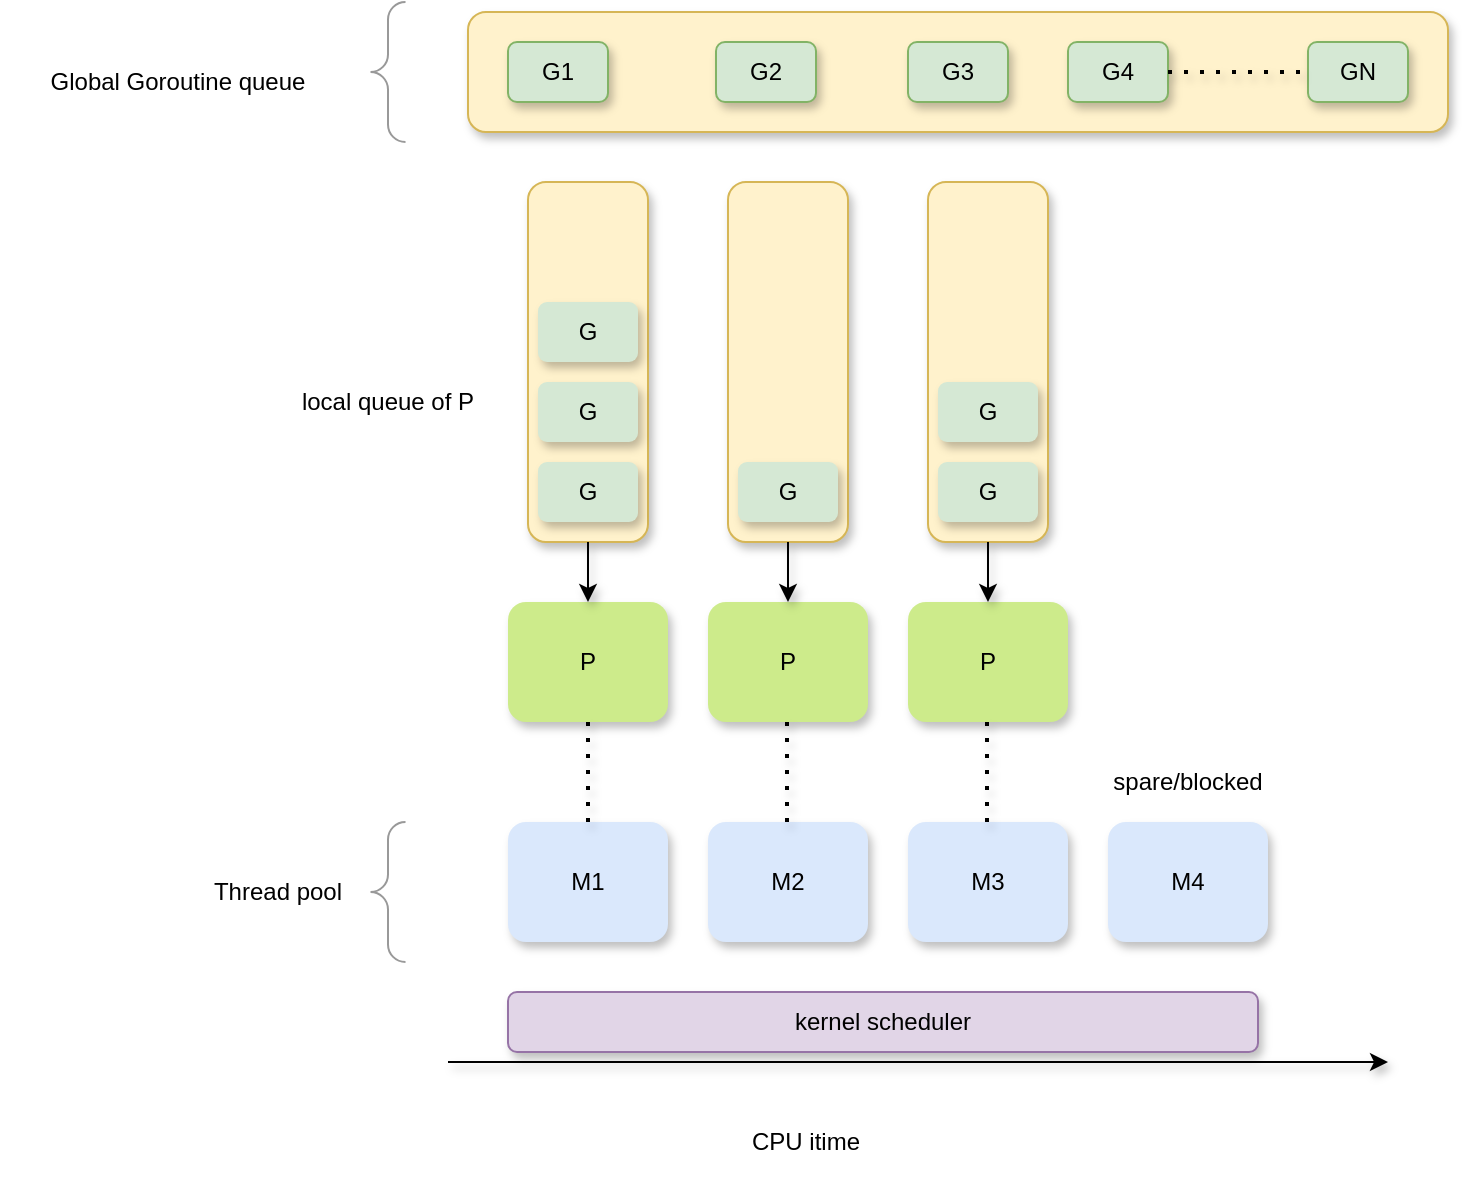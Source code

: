 <mxfile version="13.9.9" type="device"><diagram id="vu8ubBJnPLArXPfQAOFZ" name="第 1 页"><mxGraphModel dx="1106" dy="792" grid="1" gridSize="10" guides="1" tooltips="1" connect="1" arrows="1" fold="1" page="1" pageScale="1" pageWidth="827" pageHeight="1169" math="0" shadow="0"><root><mxCell id="0"/><mxCell id="1" parent="0" visible="0"/><mxCell id="tJWnkJdgh425MJYJIt9t-2" value="" style="endArrow=none;dashed=1;html=1;dashPattern=1 3;strokeWidth=2;shadow=1;" edge="1" parent="1"><mxGeometry width="50" height="50" relative="1" as="geometry"><mxPoint x="280" y="440" as="sourcePoint"/><mxPoint x="280" y="160" as="targetPoint"/></mxGeometry></mxCell><mxCell id="tJWnkJdgh425MJYJIt9t-3" value="" style="endArrow=none;dashed=1;html=1;dashPattern=1 3;strokeWidth=2;shadow=1;" edge="1" parent="1"><mxGeometry width="50" height="50" relative="1" as="geometry"><mxPoint x="360" y="440" as="sourcePoint"/><mxPoint x="360" y="160" as="targetPoint"/></mxGeometry></mxCell><mxCell id="tJWnkJdgh425MJYJIt9t-4" value="" style="endArrow=none;dashed=1;html=1;dashPattern=1 3;strokeWidth=2;shadow=1;" edge="1" parent="1"><mxGeometry width="50" height="50" relative="1" as="geometry"><mxPoint x="440" y="440" as="sourcePoint"/><mxPoint x="440" y="160" as="targetPoint"/></mxGeometry></mxCell><mxCell id="tJWnkJdgh425MJYJIt9t-5" value="" style="endArrow=none;dashed=1;html=1;dashPattern=1 3;strokeWidth=2;shadow=1;" edge="1" parent="1"><mxGeometry width="50" height="50" relative="1" as="geometry"><mxPoint x="520" y="440" as="sourcePoint"/><mxPoint x="520" y="160" as="targetPoint"/></mxGeometry></mxCell><mxCell id="tJWnkJdgh425MJYJIt9t-6" value="" style="endArrow=classic;html=1;shadow=1;" edge="1" parent="1"><mxGeometry width="50" height="50" relative="1" as="geometry"><mxPoint x="150" y="480" as="sourcePoint"/><mxPoint x="590" y="480" as="targetPoint"/></mxGeometry></mxCell><mxCell id="tJWnkJdgh425MJYJIt9t-7" value="T1" style="text;html=1;strokeColor=none;fillColor=none;align=center;verticalAlign=middle;whiteSpace=wrap;rounded=0;shadow=1;" vertex="1" parent="1"><mxGeometry x="210" y="190" width="40" height="20" as="geometry"/></mxCell><mxCell id="tJWnkJdgh425MJYJIt9t-8" value="T2" style="text;html=1;strokeColor=none;fillColor=none;align=center;verticalAlign=middle;whiteSpace=wrap;rounded=0;shadow=1;" vertex="1" parent="1"><mxGeometry x="290" y="230" width="40" height="20" as="geometry"/></mxCell><mxCell id="tJWnkJdgh425MJYJIt9t-9" value="T1" style="text;html=1;strokeColor=none;fillColor=none;align=center;verticalAlign=middle;whiteSpace=wrap;rounded=0;shadow=1;" vertex="1" parent="1"><mxGeometry x="374" y="190" width="40" height="20" as="geometry"/></mxCell><mxCell id="tJWnkJdgh425MJYJIt9t-11" value="T3" style="text;html=1;strokeColor=none;fillColor=none;align=center;verticalAlign=middle;whiteSpace=wrap;rounded=0;shadow=1;" vertex="1" parent="1"><mxGeometry x="460" y="280" width="40" height="20" as="geometry"/></mxCell><mxCell id="tJWnkJdgh425MJYJIt9t-12" value="T4" style="text;html=1;strokeColor=none;fillColor=none;align=center;verticalAlign=middle;whiteSpace=wrap;rounded=0;shadow=1;" vertex="1" parent="1"><mxGeometry x="540" y="330" width="40" height="20" as="geometry"/></mxCell><mxCell id="tJWnkJdgh425MJYJIt9t-13" value="CPU time" style="text;html=1;strokeColor=none;fillColor=none;align=center;verticalAlign=middle;whiteSpace=wrap;rounded=0;shadow=1;" vertex="1" parent="1"><mxGeometry x="340" y="500" width="90" height="20" as="geometry"/></mxCell><mxCell id="tJWnkJdgh425MJYJIt9t-14" value="未命名图层" parent="0" visible="0"/><mxCell id="tJWnkJdgh425MJYJIt9t-15" value="" style="endArrow=classic;html=1;shadow=1;" edge="1" parent="tJWnkJdgh425MJYJIt9t-14"><mxGeometry width="50" height="50" relative="1" as="geometry"><mxPoint x="200" y="600" as="sourcePoint"/><mxPoint x="670" y="600" as="targetPoint"/></mxGeometry></mxCell><mxCell id="tJWnkJdgh425MJYJIt9t-16" value="CPU itime" style="text;html=1;strokeColor=none;fillColor=none;align=center;verticalAlign=middle;whiteSpace=wrap;rounded=0;shadow=1;" vertex="1" parent="tJWnkJdgh425MJYJIt9t-14"><mxGeometry x="344" y="630" width="70" height="20" as="geometry"/></mxCell><mxCell id="tJWnkJdgh425MJYJIt9t-18" value="M1" style="rounded=1;whiteSpace=wrap;html=1;shadow=1;fillColor=#dae8fc;strokeColor=none;" vertex="1" parent="tJWnkJdgh425MJYJIt9t-14"><mxGeometry x="230" y="480" width="80" height="60" as="geometry"/></mxCell><mxCell id="tJWnkJdgh425MJYJIt9t-19" value="M2" style="rounded=1;whiteSpace=wrap;html=1;shadow=1;fillColor=#dae8fc;strokeColor=none;" vertex="1" parent="tJWnkJdgh425MJYJIt9t-14"><mxGeometry x="330" y="480" width="80" height="60" as="geometry"/></mxCell><mxCell id="tJWnkJdgh425MJYJIt9t-20" value="M3" style="rounded=1;whiteSpace=wrap;html=1;shadow=1;strokeColor=#6c8ebf;fillColor=#dae8fc;" vertex="1" parent="tJWnkJdgh425MJYJIt9t-14"><mxGeometry x="430" y="480" width="80" height="60" as="geometry"/></mxCell><mxCell id="tJWnkJdgh425MJYJIt9t-21" value="M4" style="rounded=1;whiteSpace=wrap;html=1;shadow=1;fillColor=#dae8fc;strokeColor=none;" vertex="1" parent="tJWnkJdgh425MJYJIt9t-14"><mxGeometry x="530" y="480" width="80" height="60" as="geometry"/></mxCell><mxCell id="tJWnkJdgh425MJYJIt9t-22" value="" style="labelPosition=right;align=left;strokeWidth=1;shape=mxgraph.mockup.markup.curlyBrace;html=1;shadow=0;dashed=0;strokeColor=#999999;direction=north;" vertex="1" parent="tJWnkJdgh425MJYJIt9t-14"><mxGeometry x="160" y="480" width="20" height="70" as="geometry"/></mxCell><mxCell id="tJWnkJdgh425MJYJIt9t-24" value="Thread pool" style="text;html=1;strokeColor=none;fillColor=none;align=center;verticalAlign=middle;whiteSpace=wrap;rounded=0;shadow=1;" vertex="1" parent="tJWnkJdgh425MJYJIt9t-14"><mxGeometry x="80" y="505" width="70" height="20" as="geometry"/></mxCell><mxCell id="tJWnkJdgh425MJYJIt9t-25" value="G1" style="rounded=1;whiteSpace=wrap;html=1;shadow=1;strokeColor=#82b366;fillColor=#d5e8d4;" vertex="1" parent="tJWnkJdgh425MJYJIt9t-14"><mxGeometry x="230" y="340" width="50" height="30" as="geometry"/></mxCell><mxCell id="tJWnkJdgh425MJYJIt9t-26" value="G2" style="rounded=1;whiteSpace=wrap;html=1;shadow=1;fillColor=#d5e8d4;strokeColor=#82b366;" vertex="1" parent="tJWnkJdgh425MJYJIt9t-14"><mxGeometry x="334" y="340" width="50" height="30" as="geometry"/></mxCell><mxCell id="tJWnkJdgh425MJYJIt9t-27" value="G3" style="rounded=1;whiteSpace=wrap;html=1;shadow=1;fillColor=#d5e8d4;strokeColor=#82b366;" vertex="1" parent="tJWnkJdgh425MJYJIt9t-14"><mxGeometry x="430" y="340" width="50" height="30" as="geometry"/></mxCell><mxCell id="tJWnkJdgh425MJYJIt9t-28" value="G4" style="rounded=1;whiteSpace=wrap;html=1;shadow=1;fillColor=#d5e8d4;strokeColor=#82b366;" vertex="1" parent="tJWnkJdgh425MJYJIt9t-14"><mxGeometry x="510" y="340" width="50" height="30" as="geometry"/></mxCell><mxCell id="tJWnkJdgh425MJYJIt9t-29" value="GN" style="rounded=1;whiteSpace=wrap;html=1;shadow=1;fillColor=#d5e8d4;strokeColor=#82b366;" vertex="1" parent="tJWnkJdgh425MJYJIt9t-14"><mxGeometry x="630" y="340" width="50" height="30" as="geometry"/></mxCell><mxCell id="tJWnkJdgh425MJYJIt9t-30" value="" style="endArrow=none;dashed=1;html=1;shadow=1;" edge="1" parent="tJWnkJdgh425MJYJIt9t-14"><mxGeometry width="50" height="50" relative="1" as="geometry"><mxPoint x="270" y="470" as="sourcePoint"/><mxPoint x="260" y="380" as="targetPoint"/></mxGeometry></mxCell><mxCell id="tJWnkJdgh425MJYJIt9t-31" value="" style="endArrow=none;dashed=1;html=1;shadow=1;" edge="1" parent="tJWnkJdgh425MJYJIt9t-14"><mxGeometry width="50" height="50" relative="1" as="geometry"><mxPoint x="364" y="470" as="sourcePoint"/><mxPoint x="354" y="380" as="targetPoint"/></mxGeometry></mxCell><mxCell id="tJWnkJdgh425MJYJIt9t-32" value="" style="endArrow=none;dashed=1;html=1;shadow=1;" edge="1" parent="tJWnkJdgh425MJYJIt9t-14"><mxGeometry width="50" height="50" relative="1" as="geometry"><mxPoint x="460" y="470" as="sourcePoint"/><mxPoint x="450" y="380" as="targetPoint"/></mxGeometry></mxCell><mxCell id="tJWnkJdgh425MJYJIt9t-33" value="" style="endArrow=none;dashed=1;html=1;shadow=1;" edge="1" parent="tJWnkJdgh425MJYJIt9t-14"><mxGeometry width="50" height="50" relative="1" as="geometry"><mxPoint x="390" y="470" as="sourcePoint"/><mxPoint x="520" y="380" as="targetPoint"/></mxGeometry></mxCell><mxCell id="tJWnkJdgh425MJYJIt9t-34" value="" style="endArrow=none;dashed=1;html=1;shadow=1;" edge="1" parent="tJWnkJdgh425MJYJIt9t-14"><mxGeometry width="50" height="50" relative="1" as="geometry"><mxPoint x="580" y="470" as="sourcePoint"/><mxPoint x="640" y="380" as="targetPoint"/></mxGeometry></mxCell><mxCell id="tJWnkJdgh425MJYJIt9t-35" value="" style="endArrow=none;dashed=1;html=1;dashPattern=1 3;strokeWidth=2;shadow=1;entryX=0;entryY=0.5;entryDx=0;entryDy=0;exitX=1;exitY=0.5;exitDx=0;exitDy=0;" edge="1" parent="tJWnkJdgh425MJYJIt9t-14" source="tJWnkJdgh425MJYJIt9t-28" target="tJWnkJdgh425MJYJIt9t-29"><mxGeometry width="50" height="50" relative="1" as="geometry"><mxPoint x="570" y="390" as="sourcePoint"/><mxPoint x="620" y="340" as="targetPoint"/></mxGeometry></mxCell><mxCell id="tJWnkJdgh425MJYJIt9t-36" value="kernel scheduler" style="rounded=1;whiteSpace=wrap;html=1;shadow=1;fillColor=#e1d5e7;strokeColor=#9673a6;" vertex="1" parent="tJWnkJdgh425MJYJIt9t-14"><mxGeometry x="235" y="560" width="375" height="30" as="geometry"/></mxCell><mxCell id="tJWnkJdgh425MJYJIt9t-37" value="" style="labelPosition=right;align=left;strokeWidth=1;shape=mxgraph.mockup.markup.curlyBrace;html=1;shadow=0;dashed=0;strokeColor=#999999;direction=north;" vertex="1" parent="tJWnkJdgh425MJYJIt9t-14"><mxGeometry x="160" y="320" width="20" height="70" as="geometry"/></mxCell><mxCell id="tJWnkJdgh425MJYJIt9t-38" value="Goroutine" style="text;html=1;strokeColor=none;fillColor=none;align=center;verticalAlign=middle;whiteSpace=wrap;rounded=0;shadow=1;" vertex="1" parent="tJWnkJdgh425MJYJIt9t-14"><mxGeometry x="80" y="350" width="70" height="20" as="geometry"/></mxCell><mxCell id="tJWnkJdgh425MJYJIt9t-39" value="未命名图层" parent="0" visible="0"/><mxCell id="tJWnkJdgh425MJYJIt9t-62" value="" style="rounded=1;whiteSpace=wrap;html=1;shadow=1;fillColor=#fff2cc;strokeColor=#d6b656;" vertex="1" parent="tJWnkJdgh425MJYJIt9t-39"><mxGeometry x="220" y="335" width="490" height="60" as="geometry"/></mxCell><mxCell id="tJWnkJdgh425MJYJIt9t-40" value="" style="endArrow=classic;html=1;shadow=1;" edge="1" parent="tJWnkJdgh425MJYJIt9t-39"><mxGeometry width="50" height="50" relative="1" as="geometry"><mxPoint x="210" y="610" as="sourcePoint"/><mxPoint x="680" y="610" as="targetPoint"/></mxGeometry></mxCell><mxCell id="tJWnkJdgh425MJYJIt9t-41" value="CPU itime" style="text;html=1;strokeColor=none;fillColor=none;align=center;verticalAlign=middle;whiteSpace=wrap;rounded=0;shadow=1;" vertex="1" parent="tJWnkJdgh425MJYJIt9t-39"><mxGeometry x="354" y="640" width="70" height="20" as="geometry"/></mxCell><mxCell id="tJWnkJdgh425MJYJIt9t-42" value="M1" style="rounded=1;whiteSpace=wrap;html=1;shadow=1;fillColor=#dae8fc;strokeColor=none;" vertex="1" parent="tJWnkJdgh425MJYJIt9t-39"><mxGeometry x="240" y="490" width="80" height="60" as="geometry"/></mxCell><mxCell id="tJWnkJdgh425MJYJIt9t-43" value="M2" style="rounded=1;whiteSpace=wrap;html=1;shadow=1;fillColor=#dae8fc;strokeColor=none;" vertex="1" parent="tJWnkJdgh425MJYJIt9t-39"><mxGeometry x="340" y="490" width="80" height="60" as="geometry"/></mxCell><mxCell id="tJWnkJdgh425MJYJIt9t-44" value="M3" style="rounded=1;whiteSpace=wrap;html=1;shadow=1;strokeColor=#6c8ebf;fillColor=#dae8fc;" vertex="1" parent="tJWnkJdgh425MJYJIt9t-39"><mxGeometry x="440" y="490" width="80" height="60" as="geometry"/></mxCell><mxCell id="tJWnkJdgh425MJYJIt9t-45" value="M4" style="rounded=1;whiteSpace=wrap;html=1;shadow=1;fillColor=#dae8fc;strokeColor=none;" vertex="1" parent="tJWnkJdgh425MJYJIt9t-39"><mxGeometry x="540" y="490" width="80" height="60" as="geometry"/></mxCell><mxCell id="tJWnkJdgh425MJYJIt9t-46" value="" style="labelPosition=right;align=left;strokeWidth=1;shape=mxgraph.mockup.markup.curlyBrace;html=1;shadow=0;dashed=0;strokeColor=#999999;direction=north;" vertex="1" parent="tJWnkJdgh425MJYJIt9t-39"><mxGeometry x="170" y="490" width="20" height="70" as="geometry"/></mxCell><mxCell id="tJWnkJdgh425MJYJIt9t-47" value="Thread pool" style="text;html=1;strokeColor=none;fillColor=none;align=center;verticalAlign=middle;whiteSpace=wrap;rounded=0;shadow=1;" vertex="1" parent="tJWnkJdgh425MJYJIt9t-39"><mxGeometry x="90" y="515" width="70" height="20" as="geometry"/></mxCell><mxCell id="tJWnkJdgh425MJYJIt9t-48" value="G1" style="rounded=1;whiteSpace=wrap;html=1;shadow=1;strokeColor=#82b366;fillColor=#d5e8d4;" vertex="1" parent="tJWnkJdgh425MJYJIt9t-39"><mxGeometry x="240" y="350" width="50" height="30" as="geometry"/></mxCell><mxCell id="tJWnkJdgh425MJYJIt9t-49" value="G2" style="rounded=1;whiteSpace=wrap;html=1;shadow=1;fillColor=#d5e8d4;strokeColor=#82b366;" vertex="1" parent="tJWnkJdgh425MJYJIt9t-39"><mxGeometry x="344" y="350" width="50" height="30" as="geometry"/></mxCell><mxCell id="tJWnkJdgh425MJYJIt9t-50" value="G3" style="rounded=1;whiteSpace=wrap;html=1;shadow=1;fillColor=#d5e8d4;strokeColor=#82b366;" vertex="1" parent="tJWnkJdgh425MJYJIt9t-39"><mxGeometry x="440" y="350" width="50" height="30" as="geometry"/></mxCell><mxCell id="tJWnkJdgh425MJYJIt9t-51" value="G4" style="rounded=1;whiteSpace=wrap;html=1;shadow=1;fillColor=#d5e8d4;strokeColor=#82b366;" vertex="1" parent="tJWnkJdgh425MJYJIt9t-39"><mxGeometry x="520" y="350" width="50" height="30" as="geometry"/></mxCell><mxCell id="tJWnkJdgh425MJYJIt9t-52" value="GN" style="rounded=1;whiteSpace=wrap;html=1;shadow=1;fillColor=#d5e8d4;strokeColor=#82b366;" vertex="1" parent="tJWnkJdgh425MJYJIt9t-39"><mxGeometry x="640" y="350" width="50" height="30" as="geometry"/></mxCell><mxCell id="tJWnkJdgh425MJYJIt9t-53" value="" style="endArrow=none;dashed=1;html=1;shadow=1;" edge="1" parent="tJWnkJdgh425MJYJIt9t-39"><mxGeometry width="50" height="50" relative="1" as="geometry"><mxPoint x="280" y="480" as="sourcePoint"/><mxPoint x="270" y="390" as="targetPoint"/></mxGeometry></mxCell><mxCell id="tJWnkJdgh425MJYJIt9t-54" value="" style="endArrow=none;dashed=1;html=1;shadow=1;" edge="1" parent="tJWnkJdgh425MJYJIt9t-39"><mxGeometry width="50" height="50" relative="1" as="geometry"><mxPoint x="374" y="480" as="sourcePoint"/><mxPoint x="364" y="390" as="targetPoint"/></mxGeometry></mxCell><mxCell id="tJWnkJdgh425MJYJIt9t-55" value="" style="endArrow=none;dashed=1;html=1;shadow=1;" edge="1" parent="tJWnkJdgh425MJYJIt9t-39"><mxGeometry width="50" height="50" relative="1" as="geometry"><mxPoint x="470" y="480" as="sourcePoint"/><mxPoint x="460" y="390" as="targetPoint"/></mxGeometry></mxCell><mxCell id="tJWnkJdgh425MJYJIt9t-56" value="" style="endArrow=none;dashed=1;html=1;shadow=1;" edge="1" parent="tJWnkJdgh425MJYJIt9t-39"><mxGeometry width="50" height="50" relative="1" as="geometry"><mxPoint x="400" y="480" as="sourcePoint"/><mxPoint x="530" y="390" as="targetPoint"/></mxGeometry></mxCell><mxCell id="tJWnkJdgh425MJYJIt9t-57" value="" style="endArrow=none;dashed=1;html=1;shadow=1;" edge="1" parent="tJWnkJdgh425MJYJIt9t-39"><mxGeometry width="50" height="50" relative="1" as="geometry"><mxPoint x="590" y="480" as="sourcePoint"/><mxPoint x="650" y="390" as="targetPoint"/></mxGeometry></mxCell><mxCell id="tJWnkJdgh425MJYJIt9t-58" value="" style="endArrow=none;dashed=1;html=1;dashPattern=1 3;strokeWidth=2;shadow=1;entryX=0;entryY=0.5;entryDx=0;entryDy=0;exitX=1;exitY=0.5;exitDx=0;exitDy=0;" edge="1" parent="tJWnkJdgh425MJYJIt9t-39" source="tJWnkJdgh425MJYJIt9t-51" target="tJWnkJdgh425MJYJIt9t-52"><mxGeometry width="50" height="50" relative="1" as="geometry"><mxPoint x="580" y="400" as="sourcePoint"/><mxPoint x="630" y="350" as="targetPoint"/></mxGeometry></mxCell><mxCell id="tJWnkJdgh425MJYJIt9t-59" value="kernel scheduler" style="rounded=1;whiteSpace=wrap;html=1;shadow=1;fillColor=#e1d5e7;strokeColor=#9673a6;" vertex="1" parent="tJWnkJdgh425MJYJIt9t-39"><mxGeometry x="245" y="570" width="375" height="30" as="geometry"/></mxCell><mxCell id="tJWnkJdgh425MJYJIt9t-60" value="" style="labelPosition=right;align=left;strokeWidth=1;shape=mxgraph.mockup.markup.curlyBrace;html=1;shadow=0;dashed=0;strokeColor=#999999;direction=north;" vertex="1" parent="tJWnkJdgh425MJYJIt9t-39"><mxGeometry x="170" y="330" width="20" height="70" as="geometry"/></mxCell><mxCell id="tJWnkJdgh425MJYJIt9t-61" value="Goroutine queue" style="text;html=1;strokeColor=none;fillColor=none;align=center;verticalAlign=middle;whiteSpace=wrap;rounded=0;shadow=1;" vertex="1" parent="tJWnkJdgh425MJYJIt9t-39"><mxGeometry x="30" y="360" width="130" height="20" as="geometry"/></mxCell><mxCell id="tJWnkJdgh425MJYJIt9t-63" value="未命名图层" parent="0"/><mxCell id="tJWnkJdgh425MJYJIt9t-64" value="" style="rounded=1;whiteSpace=wrap;html=1;shadow=1;fillColor=#fff2cc;strokeColor=#d6b656;" vertex="1" parent="tJWnkJdgh425MJYJIt9t-63"><mxGeometry x="230" y="95" width="490" height="60" as="geometry"/></mxCell><mxCell id="tJWnkJdgh425MJYJIt9t-65" value="" style="endArrow=classic;html=1;shadow=1;" edge="1" parent="tJWnkJdgh425MJYJIt9t-63"><mxGeometry width="50" height="50" relative="1" as="geometry"><mxPoint x="220" y="620" as="sourcePoint"/><mxPoint x="690" y="620" as="targetPoint"/></mxGeometry></mxCell><mxCell id="tJWnkJdgh425MJYJIt9t-66" value="CPU itime" style="text;html=1;strokeColor=none;fillColor=none;align=center;verticalAlign=middle;whiteSpace=wrap;rounded=0;shadow=1;" vertex="1" parent="tJWnkJdgh425MJYJIt9t-63"><mxGeometry x="364" y="650" width="70" height="20" as="geometry"/></mxCell><mxCell id="tJWnkJdgh425MJYJIt9t-67" value="M1" style="rounded=1;whiteSpace=wrap;html=1;shadow=1;fillColor=#dae8fc;strokeColor=none;" vertex="1" parent="tJWnkJdgh425MJYJIt9t-63"><mxGeometry x="250" y="500" width="80" height="60" as="geometry"/></mxCell><mxCell id="tJWnkJdgh425MJYJIt9t-68" value="M2" style="rounded=1;whiteSpace=wrap;html=1;shadow=1;fillColor=#dae8fc;strokeColor=none;" vertex="1" parent="tJWnkJdgh425MJYJIt9t-63"><mxGeometry x="350" y="500" width="80" height="60" as="geometry"/></mxCell><mxCell id="tJWnkJdgh425MJYJIt9t-69" value="M3" style="rounded=1;whiteSpace=wrap;html=1;shadow=1;fillColor=#dae8fc;strokeColor=none;" vertex="1" parent="tJWnkJdgh425MJYJIt9t-63"><mxGeometry x="450" y="500" width="80" height="60" as="geometry"/></mxCell><mxCell id="tJWnkJdgh425MJYJIt9t-70" value="M4" style="rounded=1;whiteSpace=wrap;html=1;shadow=1;fillColor=#dae8fc;strokeColor=none;" vertex="1" parent="tJWnkJdgh425MJYJIt9t-63"><mxGeometry x="550" y="500" width="80" height="60" as="geometry"/></mxCell><mxCell id="tJWnkJdgh425MJYJIt9t-71" value="" style="labelPosition=right;align=left;strokeWidth=1;shape=mxgraph.mockup.markup.curlyBrace;html=1;shadow=0;dashed=0;strokeColor=#999999;direction=north;" vertex="1" parent="tJWnkJdgh425MJYJIt9t-63"><mxGeometry x="180" y="500" width="20" height="70" as="geometry"/></mxCell><mxCell id="tJWnkJdgh425MJYJIt9t-72" value="Thread pool" style="text;html=1;strokeColor=none;fillColor=none;align=center;verticalAlign=middle;whiteSpace=wrap;rounded=0;shadow=1;" vertex="1" parent="tJWnkJdgh425MJYJIt9t-63"><mxGeometry x="100" y="525" width="70" height="20" as="geometry"/></mxCell><mxCell id="tJWnkJdgh425MJYJIt9t-73" value="G1" style="rounded=1;whiteSpace=wrap;html=1;shadow=1;strokeColor=#82b366;fillColor=#d5e8d4;" vertex="1" parent="tJWnkJdgh425MJYJIt9t-63"><mxGeometry x="250" y="110" width="50" height="30" as="geometry"/></mxCell><mxCell id="tJWnkJdgh425MJYJIt9t-74" value="G2" style="rounded=1;whiteSpace=wrap;html=1;shadow=1;fillColor=#d5e8d4;strokeColor=#82b366;" vertex="1" parent="tJWnkJdgh425MJYJIt9t-63"><mxGeometry x="354" y="110" width="50" height="30" as="geometry"/></mxCell><mxCell id="tJWnkJdgh425MJYJIt9t-75" value="G3" style="rounded=1;whiteSpace=wrap;html=1;shadow=1;fillColor=#d5e8d4;strokeColor=#82b366;" vertex="1" parent="tJWnkJdgh425MJYJIt9t-63"><mxGeometry x="450" y="110" width="50" height="30" as="geometry"/></mxCell><mxCell id="tJWnkJdgh425MJYJIt9t-76" value="G4" style="rounded=1;whiteSpace=wrap;html=1;shadow=1;fillColor=#d5e8d4;strokeColor=#82b366;" vertex="1" parent="tJWnkJdgh425MJYJIt9t-63"><mxGeometry x="530" y="110" width="50" height="30" as="geometry"/></mxCell><mxCell id="tJWnkJdgh425MJYJIt9t-77" value="GN" style="rounded=1;whiteSpace=wrap;html=1;shadow=1;fillColor=#d5e8d4;strokeColor=#82b366;" vertex="1" parent="tJWnkJdgh425MJYJIt9t-63"><mxGeometry x="650" y="110" width="50" height="30" as="geometry"/></mxCell><mxCell id="tJWnkJdgh425MJYJIt9t-83" value="" style="endArrow=none;dashed=1;html=1;dashPattern=1 3;strokeWidth=2;shadow=1;entryX=0;entryY=0.5;entryDx=0;entryDy=0;exitX=1;exitY=0.5;exitDx=0;exitDy=0;" edge="1" parent="tJWnkJdgh425MJYJIt9t-63" source="tJWnkJdgh425MJYJIt9t-76" target="tJWnkJdgh425MJYJIt9t-77"><mxGeometry width="50" height="50" relative="1" as="geometry"><mxPoint x="590" y="160" as="sourcePoint"/><mxPoint x="640" y="110" as="targetPoint"/></mxGeometry></mxCell><mxCell id="tJWnkJdgh425MJYJIt9t-84" value="kernel scheduler" style="rounded=1;whiteSpace=wrap;html=1;shadow=1;fillColor=#e1d5e7;strokeColor=#9673a6;" vertex="1" parent="tJWnkJdgh425MJYJIt9t-63"><mxGeometry x="250" y="585" width="375" height="30" as="geometry"/></mxCell><mxCell id="tJWnkJdgh425MJYJIt9t-85" value="" style="labelPosition=right;align=left;strokeWidth=1;shape=mxgraph.mockup.markup.curlyBrace;html=1;shadow=0;dashed=0;strokeColor=#999999;direction=north;" vertex="1" parent="tJWnkJdgh425MJYJIt9t-63"><mxGeometry x="180" y="90" width="20" height="70" as="geometry"/></mxCell><mxCell id="tJWnkJdgh425MJYJIt9t-86" value="Global Goroutine queue" style="text;html=1;strokeColor=none;fillColor=none;align=center;verticalAlign=middle;whiteSpace=wrap;rounded=0;shadow=1;" vertex="1" parent="tJWnkJdgh425MJYJIt9t-63"><mxGeometry y="120" width="170" height="20" as="geometry"/></mxCell><mxCell id="tJWnkJdgh425MJYJIt9t-88" value="P" style="rounded=1;whiteSpace=wrap;html=1;shadow=1;fillColor=#cdeb8b;strokeColor=none;" vertex="1" parent="tJWnkJdgh425MJYJIt9t-63"><mxGeometry x="250" y="390" width="80" height="60" as="geometry"/></mxCell><mxCell id="tJWnkJdgh425MJYJIt9t-89" value="P" style="rounded=1;whiteSpace=wrap;html=1;shadow=1;fillColor=#cdeb8b;strokeColor=none;" vertex="1" parent="tJWnkJdgh425MJYJIt9t-63"><mxGeometry x="350" y="390" width="80" height="60" as="geometry"/></mxCell><mxCell id="tJWnkJdgh425MJYJIt9t-90" value="P" style="rounded=1;whiteSpace=wrap;html=1;shadow=1;fillColor=#cdeb8b;strokeColor=none;" vertex="1" parent="tJWnkJdgh425MJYJIt9t-63"><mxGeometry x="450" y="390" width="80" height="60" as="geometry"/></mxCell><mxCell id="tJWnkJdgh425MJYJIt9t-91" value="" style="endArrow=none;dashed=1;html=1;dashPattern=1 3;strokeWidth=2;shadow=1;entryX=0.5;entryY=1;entryDx=0;entryDy=0;exitX=0.5;exitY=0;exitDx=0;exitDy=0;" edge="1" parent="tJWnkJdgh425MJYJIt9t-63" source="tJWnkJdgh425MJYJIt9t-67" target="tJWnkJdgh425MJYJIt9t-88"><mxGeometry width="50" height="50" relative="1" as="geometry"><mxPoint x="110" y="490" as="sourcePoint"/><mxPoint x="160" y="440" as="targetPoint"/></mxGeometry></mxCell><mxCell id="tJWnkJdgh425MJYJIt9t-92" value="" style="endArrow=none;dashed=1;html=1;dashPattern=1 3;strokeWidth=2;shadow=1;entryX=0.5;entryY=1;entryDx=0;entryDy=0;exitX=0.5;exitY=0;exitDx=0;exitDy=0;" edge="1" parent="tJWnkJdgh425MJYJIt9t-63"><mxGeometry width="50" height="50" relative="1" as="geometry"><mxPoint x="389.5" y="500" as="sourcePoint"/><mxPoint x="389.5" y="450" as="targetPoint"/></mxGeometry></mxCell><mxCell id="tJWnkJdgh425MJYJIt9t-93" value="" style="endArrow=none;dashed=1;html=1;dashPattern=1 3;strokeWidth=2;shadow=1;entryX=0.5;entryY=1;entryDx=0;entryDy=0;exitX=0.5;exitY=0;exitDx=0;exitDy=0;" edge="1" parent="tJWnkJdgh425MJYJIt9t-63"><mxGeometry width="50" height="50" relative="1" as="geometry"><mxPoint x="489.5" y="500" as="sourcePoint"/><mxPoint x="489.5" y="450" as="targetPoint"/></mxGeometry></mxCell><mxCell id="tJWnkJdgh425MJYJIt9t-94" value="spare/blocked" style="text;html=1;strokeColor=none;fillColor=none;align=center;verticalAlign=middle;whiteSpace=wrap;rounded=0;shadow=1;" vertex="1" parent="tJWnkJdgh425MJYJIt9t-63"><mxGeometry x="540" y="470" width="100" height="20" as="geometry"/></mxCell><mxCell id="tJWnkJdgh425MJYJIt9t-95" value="" style="rounded=1;whiteSpace=wrap;html=1;shadow=1;fillColor=#fff2cc;strokeColor=#d6b656;rotation=90;" vertex="1" parent="tJWnkJdgh425MJYJIt9t-63"><mxGeometry x="200" y="240" width="180" height="60" as="geometry"/></mxCell><mxCell id="tJWnkJdgh425MJYJIt9t-96" value="local queue of P" style="text;html=1;strokeColor=none;fillColor=none;align=center;verticalAlign=middle;whiteSpace=wrap;rounded=0;shadow=1;" vertex="1" parent="tJWnkJdgh425MJYJIt9t-63"><mxGeometry x="140" y="280" width="100" height="20" as="geometry"/></mxCell><mxCell id="tJWnkJdgh425MJYJIt9t-97" value="" style="endArrow=classic;html=1;shadow=1;strokeColor=#000000;exitX=1;exitY=0.5;exitDx=0;exitDy=0;entryX=0.5;entryY=0;entryDx=0;entryDy=0;" edge="1" parent="tJWnkJdgh425MJYJIt9t-63" source="tJWnkJdgh425MJYJIt9t-95" target="tJWnkJdgh425MJYJIt9t-88"><mxGeometry width="50" height="50" relative="1" as="geometry"><mxPoint x="390" y="340" as="sourcePoint"/><mxPoint x="440" y="290" as="targetPoint"/></mxGeometry></mxCell><mxCell id="tJWnkJdgh425MJYJIt9t-98" value="G" style="rounded=1;whiteSpace=wrap;html=1;shadow=1;fillColor=#d5e8d4;strokeColor=none;" vertex="1" parent="tJWnkJdgh425MJYJIt9t-63"><mxGeometry x="265" y="240" width="50" height="30" as="geometry"/></mxCell><mxCell id="tJWnkJdgh425MJYJIt9t-99" value="G" style="rounded=1;whiteSpace=wrap;html=1;shadow=1;fillColor=#d5e8d4;strokeColor=none;" vertex="1" parent="tJWnkJdgh425MJYJIt9t-63"><mxGeometry x="265" y="280" width="50" height="30" as="geometry"/></mxCell><mxCell id="tJWnkJdgh425MJYJIt9t-100" value="G" style="rounded=1;whiteSpace=wrap;html=1;shadow=1;fillColor=#d5e8d4;strokeColor=none;" vertex="1" parent="tJWnkJdgh425MJYJIt9t-63"><mxGeometry x="265" y="320" width="50" height="30" as="geometry"/></mxCell><mxCell id="tJWnkJdgh425MJYJIt9t-101" value="" style="rounded=1;whiteSpace=wrap;html=1;shadow=1;fillColor=#fff2cc;strokeColor=#d6b656;rotation=90;" vertex="1" parent="tJWnkJdgh425MJYJIt9t-63"><mxGeometry x="300" y="240" width="180" height="60" as="geometry"/></mxCell><mxCell id="tJWnkJdgh425MJYJIt9t-104" value="G" style="rounded=1;whiteSpace=wrap;html=1;shadow=1;fillColor=#d5e8d4;strokeColor=none;" vertex="1" parent="tJWnkJdgh425MJYJIt9t-63"><mxGeometry x="365" y="320" width="50" height="30" as="geometry"/></mxCell><mxCell id="tJWnkJdgh425MJYJIt9t-105" value="" style="rounded=1;whiteSpace=wrap;html=1;shadow=1;fillColor=#fff2cc;strokeColor=#d6b656;rotation=90;" vertex="1" parent="tJWnkJdgh425MJYJIt9t-63"><mxGeometry x="400" y="240" width="180" height="60" as="geometry"/></mxCell><mxCell id="tJWnkJdgh425MJYJIt9t-107" value="G" style="rounded=1;whiteSpace=wrap;html=1;shadow=1;fillColor=#d5e8d4;strokeColor=none;" vertex="1" parent="tJWnkJdgh425MJYJIt9t-63"><mxGeometry x="465" y="280" width="50" height="30" as="geometry"/></mxCell><mxCell id="tJWnkJdgh425MJYJIt9t-108" value="G" style="rounded=1;whiteSpace=wrap;html=1;shadow=1;fillColor=#d5e8d4;strokeColor=none;" vertex="1" parent="tJWnkJdgh425MJYJIt9t-63"><mxGeometry x="465" y="320" width="50" height="30" as="geometry"/></mxCell><mxCell id="tJWnkJdgh425MJYJIt9t-109" value="" style="endArrow=classic;html=1;shadow=1;strokeColor=#000000;exitX=1;exitY=0.5;exitDx=0;exitDy=0;entryX=0.5;entryY=0;entryDx=0;entryDy=0;" edge="1" parent="tJWnkJdgh425MJYJIt9t-63" source="tJWnkJdgh425MJYJIt9t-101" target="tJWnkJdgh425MJYJIt9t-89"><mxGeometry width="50" height="50" relative="1" as="geometry"><mxPoint x="300" y="370" as="sourcePoint"/><mxPoint x="300" y="400" as="targetPoint"/></mxGeometry></mxCell><mxCell id="tJWnkJdgh425MJYJIt9t-110" value="" style="endArrow=classic;html=1;shadow=1;strokeColor=#000000;exitX=1;exitY=0.5;exitDx=0;exitDy=0;entryX=0.5;entryY=0;entryDx=0;entryDy=0;" edge="1" parent="tJWnkJdgh425MJYJIt9t-63" source="tJWnkJdgh425MJYJIt9t-105" target="tJWnkJdgh425MJYJIt9t-90"><mxGeometry width="50" height="50" relative="1" as="geometry"><mxPoint x="310" y="380" as="sourcePoint"/><mxPoint x="310" y="410" as="targetPoint"/></mxGeometry></mxCell></root></mxGraphModel></diagram></mxfile>